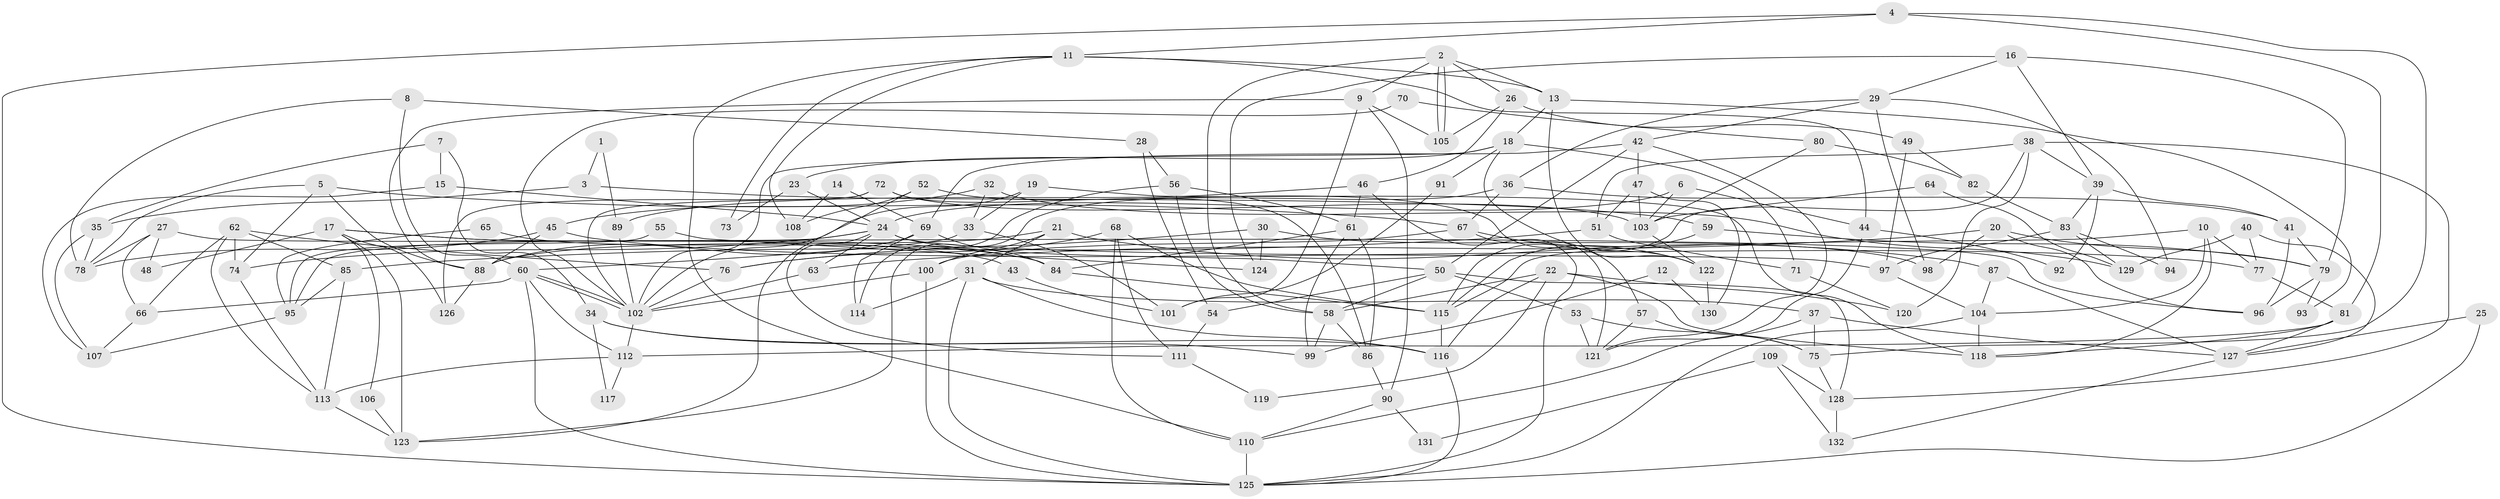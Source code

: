 // Generated by graph-tools (version 1.1) at 2025/52/03/09/25 04:52:13]
// undirected, 132 vertices, 264 edges
graph export_dot {
graph [start="1"]
  node [color=gray90,style=filled];
  1;
  2;
  3;
  4;
  5;
  6;
  7;
  8;
  9;
  10;
  11;
  12;
  13;
  14;
  15;
  16;
  17;
  18;
  19;
  20;
  21;
  22;
  23;
  24;
  25;
  26;
  27;
  28;
  29;
  30;
  31;
  32;
  33;
  34;
  35;
  36;
  37;
  38;
  39;
  40;
  41;
  42;
  43;
  44;
  45;
  46;
  47;
  48;
  49;
  50;
  51;
  52;
  53;
  54;
  55;
  56;
  57;
  58;
  59;
  60;
  61;
  62;
  63;
  64;
  65;
  66;
  67;
  68;
  69;
  70;
  71;
  72;
  73;
  74;
  75;
  76;
  77;
  78;
  79;
  80;
  81;
  82;
  83;
  84;
  85;
  86;
  87;
  88;
  89;
  90;
  91;
  92;
  93;
  94;
  95;
  96;
  97;
  98;
  99;
  100;
  101;
  102;
  103;
  104;
  105;
  106;
  107;
  108;
  109;
  110;
  111;
  112;
  113;
  114;
  115;
  116;
  117;
  118;
  119;
  120;
  121;
  122;
  123;
  124;
  125;
  126;
  127;
  128;
  129;
  130;
  131;
  132;
  1 -- 89;
  1 -- 3;
  2 -- 13;
  2 -- 105;
  2 -- 105;
  2 -- 9;
  2 -- 26;
  2 -- 58;
  3 -- 35;
  3 -- 59;
  4 -- 81;
  4 -- 125;
  4 -- 11;
  4 -- 75;
  5 -- 74;
  5 -- 78;
  5 -- 67;
  5 -- 88;
  6 -- 103;
  6 -- 24;
  6 -- 44;
  7 -- 35;
  7 -- 34;
  7 -- 15;
  8 -- 60;
  8 -- 28;
  8 -- 78;
  9 -- 88;
  9 -- 90;
  9 -- 101;
  9 -- 105;
  10 -- 104;
  10 -- 118;
  10 -- 77;
  10 -- 115;
  11 -- 44;
  11 -- 13;
  11 -- 73;
  11 -- 108;
  11 -- 110;
  12 -- 130;
  12 -- 99;
  13 -- 122;
  13 -- 18;
  13 -- 93;
  14 -- 108;
  14 -- 69;
  15 -- 107;
  15 -- 24;
  16 -- 29;
  16 -- 79;
  16 -- 39;
  16 -- 124;
  17 -- 84;
  17 -- 126;
  17 -- 43;
  17 -- 48;
  17 -- 106;
  17 -- 123;
  18 -- 102;
  18 -- 23;
  18 -- 71;
  18 -- 91;
  18 -- 122;
  19 -- 102;
  19 -- 118;
  19 -- 33;
  20 -- 63;
  20 -- 79;
  20 -- 96;
  20 -- 98;
  21 -- 100;
  21 -- 31;
  21 -- 87;
  21 -- 88;
  22 -- 118;
  22 -- 120;
  22 -- 58;
  22 -- 116;
  22 -- 119;
  23 -- 24;
  23 -- 73;
  24 -- 50;
  24 -- 63;
  24 -- 74;
  24 -- 95;
  24 -- 97;
  24 -- 111;
  25 -- 125;
  25 -- 127;
  26 -- 105;
  26 -- 46;
  26 -- 49;
  27 -- 66;
  27 -- 78;
  27 -- 48;
  27 -- 96;
  28 -- 54;
  28 -- 56;
  29 -- 36;
  29 -- 42;
  29 -- 94;
  29 -- 98;
  30 -- 98;
  30 -- 76;
  30 -- 124;
  31 -- 114;
  31 -- 116;
  31 -- 37;
  31 -- 125;
  32 -- 129;
  32 -- 33;
  32 -- 45;
  33 -- 60;
  33 -- 101;
  34 -- 116;
  34 -- 99;
  34 -- 117;
  35 -- 107;
  35 -- 78;
  36 -- 67;
  36 -- 123;
  36 -- 41;
  37 -- 110;
  37 -- 75;
  37 -- 127;
  38 -- 115;
  38 -- 39;
  38 -- 51;
  38 -- 120;
  38 -- 128;
  39 -- 41;
  39 -- 83;
  39 -- 92;
  40 -- 77;
  40 -- 127;
  40 -- 129;
  41 -- 96;
  41 -- 79;
  42 -- 69;
  42 -- 50;
  42 -- 47;
  42 -- 121;
  43 -- 101;
  44 -- 121;
  44 -- 92;
  45 -- 88;
  45 -- 77;
  45 -- 78;
  46 -- 125;
  46 -- 61;
  46 -- 89;
  47 -- 103;
  47 -- 51;
  47 -- 130;
  49 -- 97;
  49 -- 82;
  50 -- 58;
  50 -- 128;
  50 -- 53;
  50 -- 54;
  51 -- 71;
  51 -- 85;
  52 -- 123;
  52 -- 57;
  52 -- 108;
  53 -- 75;
  53 -- 121;
  54 -- 111;
  55 -- 124;
  55 -- 95;
  56 -- 61;
  56 -- 58;
  56 -- 114;
  57 -- 75;
  57 -- 121;
  58 -- 86;
  58 -- 99;
  59 -- 79;
  59 -- 115;
  60 -- 125;
  60 -- 102;
  60 -- 102;
  60 -- 66;
  60 -- 112;
  61 -- 86;
  61 -- 84;
  61 -- 99;
  62 -- 85;
  62 -- 113;
  62 -- 66;
  62 -- 74;
  62 -- 76;
  63 -- 102;
  64 -- 103;
  64 -- 129;
  65 -- 95;
  65 -- 84;
  66 -- 107;
  67 -- 121;
  67 -- 100;
  67 -- 122;
  68 -- 115;
  68 -- 110;
  68 -- 76;
  68 -- 111;
  69 -- 88;
  69 -- 84;
  69 -- 114;
  70 -- 80;
  70 -- 102;
  71 -- 120;
  72 -- 86;
  72 -- 102;
  72 -- 103;
  72 -- 126;
  74 -- 113;
  75 -- 128;
  76 -- 102;
  77 -- 81;
  79 -- 96;
  79 -- 93;
  80 -- 82;
  80 -- 103;
  81 -- 112;
  81 -- 118;
  81 -- 127;
  82 -- 83;
  83 -- 97;
  83 -- 94;
  83 -- 129;
  84 -- 115;
  85 -- 113;
  85 -- 95;
  86 -- 90;
  87 -- 127;
  87 -- 104;
  88 -- 126;
  89 -- 102;
  90 -- 110;
  90 -- 131;
  91 -- 101;
  95 -- 107;
  97 -- 104;
  100 -- 102;
  100 -- 125;
  102 -- 112;
  103 -- 122;
  104 -- 125;
  104 -- 118;
  106 -- 123;
  109 -- 128;
  109 -- 132;
  109 -- 131;
  110 -- 125;
  111 -- 119;
  112 -- 113;
  112 -- 117;
  113 -- 123;
  115 -- 116;
  116 -- 125;
  122 -- 130;
  127 -- 132;
  128 -- 132;
}
